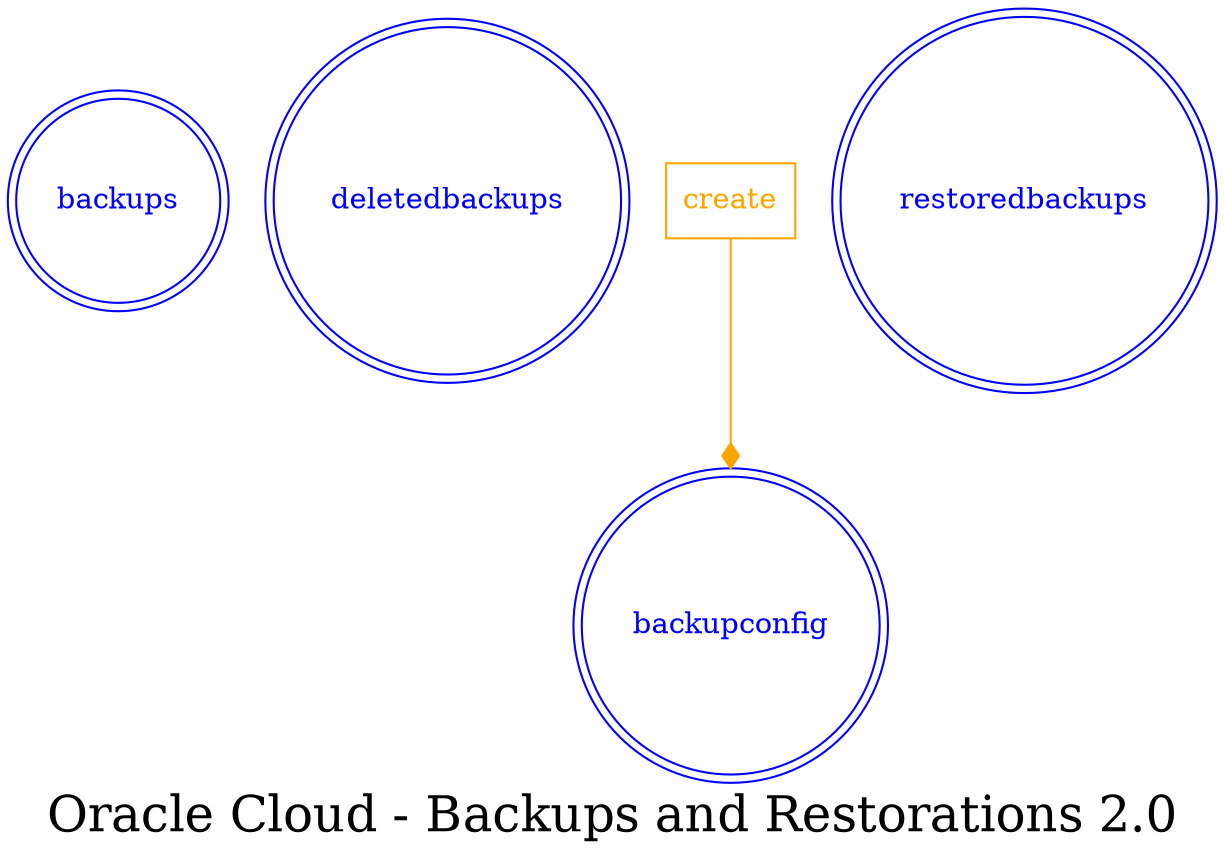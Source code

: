 digraph LexiconGraph {
graph[label="Oracle Cloud - Backups and Restorations 2.0", fontsize=24]
splines=true
"backups" [color=blue, fontcolor=blue, shape=doublecircle]
"deletedbackups" [color=blue, fontcolor=blue, shape=doublecircle]
"backupconfig" [color=blue, fontcolor=blue, shape=doublecircle]
"restoredbackups" [color=blue, fontcolor=blue, shape=doublecircle]
"create" [color=orange, fontcolor=orange, shape=box]
"create" -> "backupconfig" [color=orange, fontcolor=orange, arrowhead=diamond, arrowtail=none]
}
